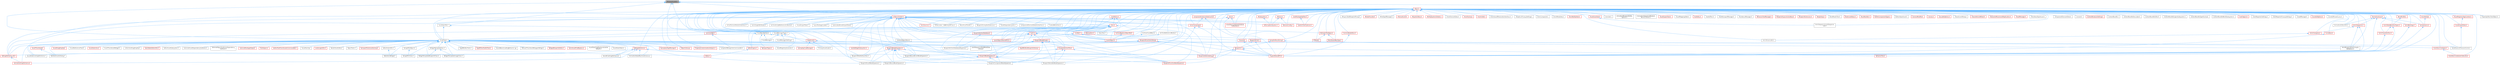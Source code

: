 digraph "PrimaryAssetId.h"
{
 // INTERACTIVE_SVG=YES
 // LATEX_PDF_SIZE
  bgcolor="transparent";
  edge [fontname=Helvetica,fontsize=10,labelfontname=Helvetica,labelfontsize=10];
  node [fontname=Helvetica,fontsize=10,shape=box,height=0.2,width=0.4];
  Node1 [id="Node000001",label="PrimaryAssetId.h",height=0.2,width=0.4,color="gray40", fillcolor="grey60", style="filled", fontcolor="black",tooltip=" "];
  Node1 -> Node2 [id="edge1_Node000001_Node000002",dir="back",color="steelblue1",style="solid",tooltip=" "];
  Node2 [id="Node000002",label="AssetBundleData.h",height=0.2,width=0.4,color="grey40", fillcolor="white", style="filled",URL="$df/d47/AssetBundleData_8h.html",tooltip=" "];
  Node2 -> Node3 [id="edge2_Node000002_Node000003",dir="back",color="steelblue1",style="solid",tooltip=" "];
  Node3 [id="Node000003",label="AssetData.h",height=0.2,width=0.4,color="grey40", fillcolor="white", style="filled",URL="$d9/d19/AssetData_8h.html",tooltip=" "];
  Node3 -> Node4 [id="edge3_Node000003_Node000004",dir="back",color="steelblue1",style="solid",tooltip=" "];
  Node4 [id="Node000004",label="ActorDescContainer.h",height=0.2,width=0.4,color="red", fillcolor="#FFF0F0", style="filled",URL="$de/df0/ActorDescContainer_8h.html",tooltip=" "];
  Node4 -> Node5 [id="edge4_Node000004_Node000005",dir="back",color="steelblue1",style="solid",tooltip=" "];
  Node5 [id="Node000005",label="ActorDescContainerCollection.h",height=0.2,width=0.4,color="red", fillcolor="#FFF0F0", style="filled",URL="$dc/df2/ActorDescContainerCollection_8h.html",tooltip=" "];
  Node3 -> Node28 [id="edge5_Node000003_Node000028",dir="back",color="steelblue1",style="solid",tooltip=" "];
  Node28 [id="Node000028",label="AnimAssetFindReplace.h",height=0.2,width=0.4,color="red", fillcolor="#FFF0F0", style="filled",URL="$d2/d3f/AnimAssetFindReplace_8h.html",tooltip=" "];
  Node3 -> Node32 [id="edge6_Node000003_Node000032",dir="back",color="steelblue1",style="solid",tooltip=" "];
  Node32 [id="Node000032",label="AnimationGraphSchema.h",height=0.2,width=0.4,color="red", fillcolor="#FFF0F0", style="filled",URL="$dc/d75/AnimationGraphSchema_8h.html",tooltip=" "];
  Node3 -> Node35 [id="edge7_Node000003_Node000035",dir="back",color="steelblue1",style="solid",tooltip=" "];
  Node35 [id="Node000035",label="AnimationStateMachineSchema.h",height=0.2,width=0.4,color="grey40", fillcolor="white", style="filled",URL="$d7/d8c/AnimationStateMachineSchema_8h.html",tooltip=" "];
  Node3 -> Node36 [id="edge8_Node000003_Node000036",dir="back",color="steelblue1",style="solid",tooltip=" "];
  Node36 [id="Node000036",label="AssetDataTagMapSerialization\lDetails.h",height=0.2,width=0.4,color="grey40", fillcolor="white", style="filled",URL="$d5/d67/AssetDataTagMapSerializationDetails_8h.html",tooltip=" "];
  Node3 -> Node37 [id="edge9_Node000003_Node000037",dir="back",color="steelblue1",style="solid",tooltip=" "];
  Node37 [id="Node000037",label="AssetDataToken.h",height=0.2,width=0.4,color="grey40", fillcolor="white", style="filled",URL="$d2/da5/AssetDataToken_8h.html",tooltip=" "];
  Node3 -> Node38 [id="edge10_Node000003_Node000038",dir="back",color="steelblue1",style="solid",tooltip=" "];
  Node38 [id="Node000038",label="AssetDragDropOp.h",height=0.2,width=0.4,color="red", fillcolor="#FFF0F0", style="filled",URL="$df/dda/AssetDragDropOp_8h.html",tooltip=" "];
  Node3 -> Node40 [id="edge11_Node000003_Node000040",dir="back",color="steelblue1",style="solid",tooltip=" "];
  Node40 [id="Node000040",label="AssetReferenceFixer.h",height=0.2,width=0.4,color="grey40", fillcolor="white", style="filled",URL="$dd/da4/AssetReferenceFixer_8h.html",tooltip=" "];
  Node3 -> Node41 [id="edge12_Node000003_Node000041",dir="back",color="steelblue1",style="solid",tooltip=" "];
  Node41 [id="Node000041",label="AssetRegistryGenerator.h",height=0.2,width=0.4,color="grey40", fillcolor="white", style="filled",URL="$df/dd1/AssetRegistryGenerator_8h.html",tooltip=" "];
  Node3 -> Node42 [id="edge13_Node000003_Node000042",dir="back",color="steelblue1",style="solid",tooltip=" "];
  Node42 [id="Node000042",label="AssetSelection.h",height=0.2,width=0.4,color="red", fillcolor="#FFF0F0", style="filled",URL="$d2/d2c/AssetSelection_8h.html",tooltip=" "];
  Node3 -> Node50 [id="edge14_Node000003_Node000050",dir="back",color="steelblue1",style="solid",tooltip=" "];
  Node50 [id="Node000050",label="AssetSourceFilenameCache.h",height=0.2,width=0.4,color="grey40", fillcolor="white", style="filled",URL="$dd/d16/AssetSourceFilenameCache_8h.html",tooltip=" "];
  Node3 -> Node51 [id="edge15_Node000003_Node000051",dir="back",color="steelblue1",style="solid",tooltip=" "];
  Node51 [id="Node000051",label="AssetThumbnail.h",height=0.2,width=0.4,color="red", fillcolor="#FFF0F0", style="filled",URL="$d7/d61/AssetThumbnail_8h.html",tooltip=" "];
  Node51 -> Node60 [id="edge16_Node000051_Node000060",dir="back",color="steelblue1",style="solid",tooltip=" "];
  Node60 [id="Node000060",label="SDeleteAssetsDialog.h",height=0.2,width=0.4,color="grey40", fillcolor="white", style="filled",URL="$d7/d0d/SDeleteAssetsDialog_8h.html",tooltip=" "];
  Node3 -> Node62 [id="edge17_Node000003_Node000062",dir="back",color="steelblue1",style="solid",tooltip=" "];
  Node62 [id="Node000062",label="AssetThumbnailWidget.h",height=0.2,width=0.4,color="grey40", fillcolor="white", style="filled",URL="$d8/d2a/AssetThumbnailWidget_8h.html",tooltip=" "];
  Node3 -> Node63 [id="edge18_Node000003_Node000063",dir="back",color="steelblue1",style="solid",tooltip=" "];
  Node63 [id="Node000063",label="AudioWidgetSubsystem.h",height=0.2,width=0.4,color="red", fillcolor="#FFF0F0", style="filled",URL="$de/d1b/AudioWidgetSubsystem_8h.html",tooltip=" "];
  Node3 -> Node65 [id="edge19_Node000003_Node000065",dir="back",color="steelblue1",style="solid",tooltip=" "];
  Node65 [id="Node000065",label="BlueprintActionDatabaseRegistrar.h",height=0.2,width=0.4,color="grey40", fillcolor="white", style="filled",URL="$d5/d5d/BlueprintActionDatabaseRegistrar_8h.html",tooltip=" "];
  Node3 -> Node66 [id="edge20_Node000003_Node000066",dir="back",color="steelblue1",style="solid",tooltip=" "];
  Node66 [id="Node000066",label="BlueprintAssetNodeSpawner.h",height=0.2,width=0.4,color="grey40", fillcolor="white", style="filled",URL="$d2/d56/BlueprintAssetNodeSpawner_8h.html",tooltip=" "];
  Node3 -> Node67 [id="edge21_Node000003_Node000067",dir="back",color="steelblue1",style="solid",tooltip=" "];
  Node67 [id="Node000067",label="CollectionDragDropOp.h",height=0.2,width=0.4,color="grey40", fillcolor="white", style="filled",URL="$d6/d23/CollectionDragDropOp_8h.html",tooltip=" "];
  Node3 -> Node68 [id="edge22_Node000003_Node000068",dir="back",color="steelblue1",style="solid",tooltip=" "];
  Node68 [id="Node000068",label="CompileAllBlueprintsCommandlet.h",height=0.2,width=0.4,color="grey40", fillcolor="white", style="filled",URL="$d4/d7d/CompileAllBlueprintsCommandlet_8h.html",tooltip=" "];
  Node3 -> Node69 [id="edge23_Node000003_Node000069",dir="back",color="steelblue1",style="solid",tooltip=" "];
  Node69 [id="Node000069",label="DataTableEditorUtils.h",height=0.2,width=0.4,color="red", fillcolor="#FFF0F0", style="filled",URL="$d6/d6f/DataTableEditorUtils_8h.html",tooltip=" "];
  Node3 -> Node71 [id="edge24_Node000003_Node000071",dir="back",color="steelblue1",style="solid",tooltip=" "];
  Node71 [id="Node000071",label="EdGraphSchema.h",height=0.2,width=0.4,color="red", fillcolor="#FFF0F0", style="filled",URL="$d2/dce/EdGraphSchema_8h.html",tooltip=" "];
  Node71 -> Node32 [id="edge25_Node000071_Node000032",dir="back",color="steelblue1",style="solid",tooltip=" "];
  Node71 -> Node35 [id="edge26_Node000071_Node000035",dir="back",color="steelblue1",style="solid",tooltip=" "];
  Node71 -> Node88 [id="edge27_Node000071_Node000088",dir="back",color="steelblue1",style="solid",tooltip=" "];
  Node88 [id="Node000088",label="BlueprintPaletteFavorites.h",height=0.2,width=0.4,color="grey40", fillcolor="white", style="filled",URL="$dd/d5a/BlueprintPaletteFavorites_8h.html",tooltip=" "];
  Node71 -> Node253 [id="edge28_Node000071_Node000253",dir="back",color="steelblue1",style="solid",tooltip=" "];
  Node253 [id="Node000253",label="EdGraphSchema_K2.h",height=0.2,width=0.4,color="red", fillcolor="#FFF0F0", style="filled",URL="$d0/dcf/EdGraphSchema__K2_8h.html",tooltip=" "];
  Node253 -> Node32 [id="edge29_Node000253_Node000032",dir="back",color="steelblue1",style="solid",tooltip=" "];
  Node71 -> Node128 [id="edge30_Node000071_Node000128",dir="back",color="steelblue1",style="solid",tooltip=" "];
  Node128 [id="Node000128",label="EngineSharedPCH.h",height=0.2,width=0.4,color="red", fillcolor="#FFF0F0", style="filled",URL="$dc/dbb/EngineSharedPCH_8h.html",tooltip=" "];
  Node71 -> Node459 [id="edge31_Node000071_Node000459",dir="back",color="steelblue1",style="solid",tooltip=" "];
  Node459 [id="Node000459",label="SoundCueGraphSchema.h",height=0.2,width=0.4,color="grey40", fillcolor="white", style="filled",URL="$d7/d4a/SoundCueGraphSchema_8h.html",tooltip=" "];
  Node71 -> Node126 [id="edge32_Node000071_Node000126",dir="back",color="steelblue1",style="solid",tooltip=" "];
  Node126 [id="Node000126",label="SoundSubmixGraphSchema.h",height=0.2,width=0.4,color="grey40", fillcolor="white", style="filled",URL="$dc/ddf/SoundSubmixGraphSchema_8h.html",tooltip=" "];
  Node3 -> Node253 [id="edge33_Node000003_Node000253",dir="back",color="steelblue1",style="solid",tooltip=" "];
  Node3 -> Node460 [id="edge34_Node000003_Node000460",dir="back",color="steelblue1",style="solid",tooltip=" "];
  Node460 [id="Node000460",label="Editor.h",height=0.2,width=0.4,color="red", fillcolor="#FFF0F0", style="filled",URL="$de/d6e/Editor_8h.html",tooltip=" "];
  Node3 -> Node614 [id="edge35_Node000003_Node000614",dir="back",color="steelblue1",style="solid",tooltip=" "];
  Node614 [id="Node000614",label="EditorAnimUtils.h",height=0.2,width=0.4,color="grey40", fillcolor="white", style="filled",URL="$d1/dd4/EditorAnimUtils_8h.html",tooltip=" "];
  Node614 -> Node555 [id="edge36_Node000614_Node000555",dir="back",color="steelblue1",style="solid",tooltip=" "];
  Node555 [id="Node000555",label="SSkeletonWidget.h",height=0.2,width=0.4,color="grey40", fillcolor="white", style="filled",URL="$dd/da7/SSkeletonWidget_8h.html",tooltip=" "];
  Node3 -> Node615 [id="edge37_Node000003_Node000615",dir="back",color="steelblue1",style="solid",tooltip=" "];
  Node615 [id="Node000615",label="EditorAssetSubsystem.h",height=0.2,width=0.4,color="grey40", fillcolor="white", style="filled",URL="$df/d69/EditorAssetSubsystem_8h.html",tooltip=" "];
  Node3 -> Node616 [id="edge38_Node000003_Node000616",dir="back",color="steelblue1",style="solid",tooltip=" "];
  Node616 [id="Node000616",label="EditorEngine.h",height=0.2,width=0.4,color="red", fillcolor="#FFF0F0", style="filled",URL="$da/d0c/EditorEngine_8h.html",tooltip=" "];
  Node616 -> Node460 [id="edge39_Node000616_Node000460",dir="back",color="steelblue1",style="solid",tooltip=" "];
  Node3 -> Node128 [id="edge40_Node000003_Node000128",dir="back",color="steelblue1",style="solid",tooltip=" "];
  Node3 -> Node619 [id="edge41_Node000003_Node000619",dir="back",color="steelblue1",style="solid",tooltip=" "];
  Node619 [id="Node000619",label="ExternalAssetDependencyGatherer.h",height=0.2,width=0.4,color="grey40", fillcolor="white", style="filled",URL="$da/dbe/ExternalAssetDependencyGatherer_8h.html",tooltip=" "];
  Node3 -> Node620 [id="edge42_Node000003_Node000620",dir="back",color="steelblue1",style="solid",tooltip=" "];
  Node620 [id="Node000620",label="ExternalObjectAndActorDependency\lGatherer.h",height=0.2,width=0.4,color="grey40", fillcolor="white", style="filled",URL="$d3/d4e/ExternalObjectAndActorDependencyGatherer_8h.html",tooltip=" "];
  Node3 -> Node621 [id="edge43_Node000003_Node000621",dir="back",color="steelblue1",style="solid",tooltip=" "];
  Node621 [id="Node000621",label="ExternalPackageHelper.h",height=0.2,width=0.4,color="red", fillcolor="#FFF0F0", style="filled",URL="$d3/d2f/ExternalPackageHelper_8h.html",tooltip=" "];
  Node3 -> Node623 [id="edge44_Node000003_Node000623",dir="back",color="steelblue1",style="solid",tooltip=" "];
  Node623 [id="Node000623",label="FileHelpers.h",height=0.2,width=0.4,color="red", fillcolor="#FFF0F0", style="filled",URL="$d9/d82/FileHelpers_8h.html",tooltip=" "];
  Node3 -> Node625 [id="edge45_Node000003_Node000625",dir="back",color="steelblue1",style="solid",tooltip=" "];
  Node625 [id="Node000625",label="GameplayCueManager.h",height=0.2,width=0.4,color="red", fillcolor="#FFF0F0", style="filled",URL="$d7/d4e/GameplayCueManager_8h.html",tooltip=" "];
  Node3 -> Node628 [id="edge46_Node000003_Node000628",dir="back",color="steelblue1",style="solid",tooltip=" "];
  Node628 [id="Node000628",label="GameplayTagsManager.h",height=0.2,width=0.4,color="red", fillcolor="#FFF0F0", style="filled",URL="$d5/dc9/GameplayTagsManager_8h.html",tooltip=" "];
  Node3 -> Node700 [id="edge47_Node000003_Node000700",dir="back",color="steelblue1",style="solid",tooltip=" "];
  Node700 [id="Node000700",label="GatherTextFromAssetsCommandlet.h",height=0.2,width=0.4,color="red", fillcolor="#FFF0F0", style="filled",URL="$df/da5/GatherTextFromAssetsCommandlet_8h.html",tooltip=" "];
  Node3 -> Node701 [id="edge48_Node000003_Node000701",dir="back",color="steelblue1",style="solid",tooltip=" "];
  Node701 [id="Node000701",label="IAssetFamily.h",height=0.2,width=0.4,color="grey40", fillcolor="white", style="filled",URL="$d5/d12/IAssetFamily_8h.html",tooltip=" "];
  Node3 -> Node702 [id="edge49_Node000003_Node000702",dir="back",color="steelblue1",style="solid",tooltip=" "];
  Node702 [id="Node000702",label="LandscapeUtils.h",height=0.2,width=0.4,color="red", fillcolor="#FFF0F0", style="filled",URL="$d0/dc0/LandscapeUtils_8h.html",tooltip=" "];
  Node3 -> Node713 [id="edge50_Node000003_Node000713",dir="back",color="steelblue1",style="solid",tooltip=" "];
  Node713 [id="Node000713",label="LevelSequenceShotMetaData\lLibrary.h",height=0.2,width=0.4,color="grey40", fillcolor="white", style="filled",URL="$d2/d37/LevelSequenceShotMetaDataLibrary_8h.html",tooltip=" "];
  Node3 -> Node714 [id="edge51_Node000003_Node000714",dir="back",color="steelblue1",style="solid",tooltip=" "];
  Node714 [id="Node000714",label="MediaTrackEditor.h",height=0.2,width=0.4,color="grey40", fillcolor="white", style="filled",URL="$d0/d41/MediaTrackEditor_8h.html",tooltip=" "];
  Node3 -> Node715 [id="edge52_Node000003_Node000715",dir="back",color="steelblue1",style="solid",tooltip=" "];
  Node715 [id="Node000715",label="NoExportTypes.h",height=0.2,width=0.4,color="red", fillcolor="#FFF0F0", style="filled",URL="$d3/d21/NoExportTypes_8h.html",tooltip=" "];
  Node3 -> Node820 [id="edge53_Node000003_Node000820",dir="back",color="steelblue1",style="solid",tooltip=" "];
  Node820 [id="Node000820",label="ObjectLibrary.h",height=0.2,width=0.4,color="red", fillcolor="#FFF0F0", style="filled",URL="$d8/de1/ObjectLibrary_8h.html",tooltip=" "];
  Node3 -> Node822 [id="edge54_Node000003_Node000822",dir="back",color="steelblue1",style="solid",tooltip=" "];
  Node822 [id="Node000822",label="ObjectTools.h",height=0.2,width=0.4,color="grey40", fillcolor="white", style="filled",URL="$d3/d71/ObjectTools_8h.html",tooltip=" "];
  Node3 -> Node823 [id="edge55_Node000003_Node000823",dir="back",color="steelblue1",style="solid",tooltip=" "];
  Node823 [id="Node000823",label="PropertyCustomizationHelpers.h",height=0.2,width=0.4,color="red", fillcolor="#FFF0F0", style="filled",URL="$d7/dd0/PropertyCustomizationHelpers_8h.html",tooltip=" "];
  Node3 -> Node825 [id="edge56_Node000003_Node000825",dir="back",color="steelblue1",style="solid",tooltip=" "];
  Node825 [id="Node000825",label="ReimportFbxSceneFactory.h",height=0.2,width=0.4,color="red", fillcolor="#FFF0F0", style="filled",URL="$dc/d5f/ReimportFbxSceneFactory_8h.html",tooltip=" "];
  Node3 -> Node274 [id="edge57_Node000003_Node000274",dir="back",color="steelblue1",style="solid",tooltip=" "];
  Node274 [id="Node000274",label="RigVMEditorBlueprintLibrary.h",height=0.2,width=0.4,color="red", fillcolor="#FFF0F0", style="filled",URL="$d9/d31/RigVMEditorBlueprintLibrary_8h.html",tooltip=" "];
  Node3 -> Node826 [id="edge58_Node000003_Node000826",dir="back",color="steelblue1",style="solid",tooltip=" "];
  Node826 [id="Node000826",label="RigVMEditorTools.h",height=0.2,width=0.4,color="grey40", fillcolor="white", style="filled",URL="$d5/ddd/RigVMEditorTools_8h.html",tooltip=" "];
  Node3 -> Node287 [id="edge59_Node000003_Node000287",dir="back",color="steelblue1",style="solid",tooltip=" "];
  Node287 [id="Node000287",label="RigVMTreeToolkitTask.h",height=0.2,width=0.4,color="red", fillcolor="#FFF0F0", style="filled",URL="$d1/dd5/RigVMTreeToolkitTask_8h.html",tooltip=" "];
  Node3 -> Node60 [id="edge60_Node000003_Node000060",dir="back",color="steelblue1",style="solid",tooltip=" "];
  Node3 -> Node231 [id="edge61_Node000003_Node000231",dir="back",color="steelblue1",style="solid",tooltip=" "];
  Node231 [id="Node000231",label="SGraphPinClass.h",height=0.2,width=0.4,color="grey40", fillcolor="white", style="filled",URL="$df/d8d/SGraphPinClass_8h.html",tooltip=" "];
  Node3 -> Node230 [id="edge62_Node000003_Node000230",dir="back",color="steelblue1",style="solid",tooltip=" "];
  Node230 [id="Node000230",label="SGraphPinObject.h",height=0.2,width=0.4,color="grey40", fillcolor="white", style="filled",URL="$da/dd6/SGraphPinObject_8h.html",tooltip=" "];
  Node230 -> Node231 [id="edge63_Node000230_Node000231",dir="back",color="steelblue1",style="solid",tooltip=" "];
  Node3 -> Node555 [id="edge64_Node000003_Node000555",dir="back",color="steelblue1",style="solid",tooltip=" "];
  Node3 -> Node459 [id="edge65_Node000003_Node000459",dir="back",color="steelblue1",style="solid",tooltip=" "];
  Node3 -> Node126 [id="edge66_Node000003_Node000126",dir="back",color="steelblue1",style="solid",tooltip=" "];
  Node3 -> Node827 [id="edge67_Node000003_Node000827",dir="back",color="steelblue1",style="solid",tooltip=" "];
  Node827 [id="Node000827",label="SoundWaveLoadingBehavior.cpp",height=0.2,width=0.4,color="grey40", fillcolor="white", style="filled",URL="$d7/d95/SoundWaveLoadingBehavior_8cpp.html",tooltip=" "];
  Node3 -> Node828 [id="edge68_Node000003_Node000828",dir="back",color="steelblue1",style="solid",tooltip=" "];
  Node828 [id="Node000828",label="VPAssetThumbnailWrapperWidget.h",height=0.2,width=0.4,color="grey40", fillcolor="white", style="filled",URL="$d8/da8/VPAssetThumbnailWrapperWidget_8h.html",tooltip=" "];
  Node3 -> Node85 [id="edge69_Node000003_Node000085",dir="back",color="steelblue1",style="solid",tooltip=" "];
  Node85 [id="Node000085",label="WidgetBlueprintEditor.h",height=0.2,width=0.4,color="red", fillcolor="#FFF0F0", style="filled",URL="$d6/d04/WidgetBlueprintEditor_8h.html",tooltip=" "];
  Node3 -> Node829 [id="edge70_Node000003_Node000829",dir="back",color="steelblue1",style="solid",tooltip=" "];
  Node829 [id="Node000829",label="WidgetTemplateBlueprintClass.h",height=0.2,width=0.4,color="grey40", fillcolor="white", style="filled",URL="$d4/d8e/WidgetTemplateBlueprintClass_8h.html",tooltip=" "];
  Node3 -> Node830 [id="edge71_Node000003_Node000830",dir="back",color="steelblue1",style="solid",tooltip=" "];
  Node830 [id="Node000830",label="WidgetTemplateClass.h",height=0.2,width=0.4,color="grey40", fillcolor="white", style="filled",URL="$df/da5/WidgetTemplateClass_8h.html",tooltip=" "];
  Node830 -> Node829 [id="edge72_Node000830_Node000829",dir="back",color="steelblue1",style="solid",tooltip=" "];
  Node830 -> Node831 [id="edge73_Node000830_Node000831",dir="back",color="steelblue1",style="solid",tooltip=" "];
  Node831 [id="Node000831",label="WidgetTemplateImageClass.h",height=0.2,width=0.4,color="grey40", fillcolor="white", style="filled",URL="$d1/d00/WidgetTemplateImageClass_8h.html",tooltip=" "];
  Node3 -> Node831 [id="edge74_Node000003_Node000831",dir="back",color="steelblue1",style="solid",tooltip=" "];
  Node2 -> Node832 [id="edge75_Node000002_Node000832",dir="back",color="steelblue1",style="solid",tooltip=" "];
  Node832 [id="Node000832",label="AssetManager.h",height=0.2,width=0.4,color="grey40", fillcolor="white", style="filled",URL="$d6/d7d/AssetManager_8h.html",tooltip=" "];
  Node2 -> Node833 [id="edge76_Node000002_Node000833",dir="back",color="steelblue1",style="solid",tooltip=" "];
  Node833 [id="Node000833",label="DataAsset.h",height=0.2,width=0.4,color="red", fillcolor="#FFF0F0", style="filled",URL="$dd/d05/DataAsset_8h.html",tooltip=" "];
  Node833 -> Node128 [id="edge77_Node000833_Node000128",dir="back",color="steelblue1",style="solid",tooltip=" "];
  Node833 -> Node625 [id="edge78_Node000833_Node000625",dir="back",color="steelblue1",style="solid",tooltip=" "];
  Node833 -> Node878 [id="edge79_Node000833_Node000878",dir="back",color="steelblue1",style="solid",tooltip=" "];
  Node878 [id="Node000878",label="PrimaryAssetLabel.h",height=0.2,width=0.4,color="grey40", fillcolor="white", style="filled",URL="$d4/d09/PrimaryAssetLabel_8h.html",tooltip=" "];
  Node2 -> Node715 [id="edge80_Node000002_Node000715",dir="back",color="steelblue1",style="solid",tooltip=" "];
  Node1 -> Node3 [id="edge81_Node000001_Node000003",dir="back",color="steelblue1",style="solid",tooltip=" "];
  Node1 -> Node902 [id="edge82_Node000001_Node000902",dir="back",color="steelblue1",style="solid",tooltip=" "];
  Node902 [id="Node000902",label="AssetIdentifier.h",height=0.2,width=0.4,color="grey40", fillcolor="white", style="filled",URL="$d0/d60/AssetIdentifier_8h.html",tooltip=" "];
  Node902 -> Node3 [id="edge83_Node000902_Node000003",dir="back",color="steelblue1",style="solid",tooltip=" "];
  Node902 -> Node903 [id="edge84_Node000902_Node000903",dir="back",color="steelblue1",style="solid",tooltip=" "];
  Node903 [id="Node000903",label="AssetManagerTypes.h",height=0.2,width=0.4,color="grey40", fillcolor="white", style="filled",URL="$d6/d98/AssetManagerTypes_8h.html",tooltip=" "];
  Node903 -> Node832 [id="edge85_Node000903_Node000832",dir="back",color="steelblue1",style="solid",tooltip=" "];
  Node903 -> Node904 [id="edge86_Node000903_Node000904",dir="back",color="steelblue1",style="solid",tooltip=" "];
  Node904 [id="Node000904",label="AssetManagerSettings.h",height=0.2,width=0.4,color="grey40", fillcolor="white", style="filled",URL="$d0/d71/AssetManagerSettings_8h.html",tooltip=" "];
  Node903 -> Node878 [id="edge87_Node000903_Node000878",dir="back",color="steelblue1",style="solid",tooltip=" "];
  Node1 -> Node903 [id="edge88_Node000001_Node000903",dir="back",color="steelblue1",style="solid",tooltip=" "];
  Node1 -> Node905 [id="edge89_Node000001_Node000905",dir="back",color="steelblue1",style="solid",tooltip=" "];
  Node905 [id="Node000905",label="Object.h",height=0.2,width=0.4,color="red", fillcolor="#FFF0F0", style="filled",URL="$db/dbf/Object_8h.html",tooltip=" "];
  Node905 -> Node906 [id="edge90_Node000905_Node000906",dir="back",color="steelblue1",style="solid",tooltip=" "];
  Node906 [id="Node000906",label="AIAsyncTaskBlueprintProxy.h",height=0.2,width=0.4,color="grey40", fillcolor="white", style="filled",URL="$db/d07/AIAsyncTaskBlueprintProxy_8h.html",tooltip=" "];
  Node905 -> Node907 [id="edge91_Node000905_Node000907",dir="back",color="steelblue1",style="solid",tooltip=" "];
  Node907 [id="Node000907",label="AIDataProvider.h",height=0.2,width=0.4,color="red", fillcolor="#FFF0F0", style="filled",URL="$dd/d5b/AIDataProvider_8h.html",tooltip=" "];
  Node905 -> Node917 [id="edge92_Node000905_Node000917",dir="back",color="steelblue1",style="solid",tooltip=" "];
  Node917 [id="Node000917",label="AIHotSpotManager.h",height=0.2,width=0.4,color="grey40", fillcolor="white", style="filled",URL="$da/d1d/AIHotSpotManager_8h.html",tooltip=" "];
  Node905 -> Node918 [id="edge93_Node000905_Node000918",dir="back",color="steelblue1",style="solid",tooltip=" "];
  Node918 [id="Node000918",label="AIPerceptionSystem.h",height=0.2,width=0.4,color="red", fillcolor="#FFF0F0", style="filled",URL="$d0/d08/AIPerceptionSystem_8h.html",tooltip=" "];
  Node905 -> Node920 [id="edge94_Node000905_Node000920",dir="back",color="steelblue1",style="solid",tooltip=" "];
  Node920 [id="Node000920",label="AISense.h",height=0.2,width=0.4,color="red", fillcolor="#FFF0F0", style="filled",URL="$d3/dbd/AISense_8h.html",tooltip=" "];
  Node920 -> Node918 [id="edge95_Node000920_Node000918",dir="back",color="steelblue1",style="solid",tooltip=" "];
  Node920 -> Node922 [id="edge96_Node000920_Node000922",dir="back",color="steelblue1",style="solid",tooltip=" "];
  Node922 [id="Node000922",label="AISenseConfig.h",height=0.2,width=0.4,color="red", fillcolor="#FFF0F0", style="filled",URL="$d4/d73/AISenseConfig_8h.html",tooltip=" "];
  Node905 -> Node922 [id="edge97_Node000905_Node000922",dir="back",color="steelblue1",style="solid",tooltip=" "];
  Node905 -> Node940 [id="edge98_Node000905_Node000940",dir="back",color="steelblue1",style="solid",tooltip=" "];
  Node940 [id="Node000940",label="AISenseEvent.h",height=0.2,width=0.4,color="red", fillcolor="#FFF0F0", style="filled",URL="$de/d44/AISenseEvent_8h.html",tooltip=" "];
  Node905 -> Node941 [id="edge99_Node000905_Node000941",dir="back",color="steelblue1",style="solid",tooltip=" "];
  Node941 [id="Node000941",label="AISubsystem.h",height=0.2,width=0.4,color="red", fillcolor="#FFF0F0", style="filled",URL="$d0/d50/AISubsystem_8h.html",tooltip=" "];
  Node941 -> Node918 [id="edge100_Node000941_Node000918",dir="back",color="steelblue1",style="solid",tooltip=" "];
  Node905 -> Node943 [id="edge101_Node000905_Node000943",dir="back",color="steelblue1",style="solid",tooltip=" "];
  Node943 [id="Node000943",label="AISystemBase.h",height=0.2,width=0.4,color="red", fillcolor="#FFF0F0", style="filled",URL="$d5/d44/AISystemBase_8h.html",tooltip=" "];
  Node905 -> Node946 [id="edge102_Node000905_Node000946",dir="back",color="steelblue1",style="solid",tooltip=" "];
  Node946 [id="Node000946",label="AbilitySystemGlobals.h",height=0.2,width=0.4,color="red", fillcolor="#FFF0F0", style="filled",URL="$dc/d82/AbilitySystemGlobals_8h.html",tooltip=" "];
  Node905 -> Node947 [id="edge103_Node000905_Node000947",dir="back",color="steelblue1",style="solid",tooltip=" "];
  Node947 [id="Node000947",label="Actor.h",height=0.2,width=0.4,color="red", fillcolor="#FFF0F0", style="filled",URL="$d0/d43/Actor_8h.html",tooltip=" "];
  Node947 -> Node949 [id="edge104_Node000947_Node000949",dir="back",color="steelblue1",style="solid",tooltip=" "];
  Node949 [id="Node000949",label="ActorDescContainerInstance\lCollection.h",height=0.2,width=0.4,color="red", fillcolor="#FFF0F0", style="filled",URL="$df/d80/ActorDescContainerInstanceCollection_8h.html",tooltip=" "];
  Node947 -> Node616 [id="edge105_Node000947_Node000616",dir="back",color="steelblue1",style="solid",tooltip=" "];
  Node947 -> Node128 [id="edge106_Node000947_Node000128",dir="back",color="steelblue1",style="solid",tooltip=" "];
  Node905 -> Node1992 [id="edge107_Node000905_Node001992",dir="back",color="steelblue1",style="solid",tooltip=" "];
  Node1992 [id="Node001992",label="ActorComponent.h",height=0.2,width=0.4,color="red", fillcolor="#FFF0F0", style="filled",URL="$da/db1/ActorComponent_8h.html",tooltip=" "];
  Node1992 -> Node1996 [id="edge108_Node001992_Node001996",dir="back",color="steelblue1",style="solid",tooltip=" "];
  Node1996 [id="Node001996",label="BlueprintComponentNodeSpawner.h",height=0.2,width=0.4,color="grey40", fillcolor="white", style="filled",URL="$d2/d98/BlueprintComponentNodeSpawner_8h.html",tooltip=" "];
  Node1992 -> Node128 [id="edge109_Node001992_Node000128",dir="back",color="steelblue1",style="solid",tooltip=" "];
  Node905 -> Node4 [id="edge110_Node000905_Node000004",dir="back",color="steelblue1",style="solid",tooltip=" "];
  Node905 -> Node5 [id="edge111_Node000905_Node000005",dir="back",color="steelblue1",style="solid",tooltip=" "];
  Node905 -> Node949 [id="edge112_Node000905_Node000949",dir="back",color="steelblue1",style="solid",tooltip=" "];
  Node905 -> Node2185 [id="edge113_Node000905_Node002185",dir="back",color="steelblue1",style="solid",tooltip=" "];
  Node2185 [id="Node002185",label="ActorElementData.h",height=0.2,width=0.4,color="grey40", fillcolor="white", style="filled",URL="$db/df8/ActorElementData_8h.html",tooltip=" "];
  Node905 -> Node2186 [id="edge114_Node000905_Node002186",dir="back",color="steelblue1",style="solid",tooltip=" "];
  Node2186 [id="Node002186",label="ActorElementDetailsInterface.h",height=0.2,width=0.4,color="grey40", fillcolor="white", style="filled",URL="$df/d38/ActorElementDetailsInterface_8h.html",tooltip=" "];
  Node905 -> Node1716 [id="edge115_Node000905_Node001716",dir="back",color="steelblue1",style="solid",tooltip=" "];
  Node1716 [id="Node001716",label="ActorFactory.h",height=0.2,width=0.4,color="red", fillcolor="#FFF0F0", style="filled",URL="$d7/dae/ActorFactory_8h.html",tooltip=" "];
  Node905 -> Node2187 [id="edge116_Node000905_Node002187",dir="back",color="steelblue1",style="solid",tooltip=" "];
  Node2187 [id="Node002187",label="ActorFolder.h",height=0.2,width=0.4,color="red", fillcolor="#FFF0F0", style="filled",URL="$d3/d52/ActorFolder_8h.html",tooltip=" "];
  Node905 -> Node2191 [id="edge117_Node000905_Node002191",dir="back",color="steelblue1",style="solid",tooltip=" "];
  Node2191 [id="Node002191",label="ActorSoundParameterInterface.h",height=0.2,width=0.4,color="grey40", fillcolor="white", style="filled",URL="$de/d9f/ActorSoundParameterInterface_8h.html",tooltip=" "];
  Node905 -> Node2192 [id="edge118_Node000905_Node002192",dir="back",color="steelblue1",style="solid",tooltip=" "];
  Node2192 [id="Node002192",label="AnalyticsPrivacySettings.h",height=0.2,width=0.4,color="grey40", fillcolor="white", style="filled",URL="$dc/d8c/AnalyticsPrivacySettings_8h.html",tooltip=" "];
  Node905 -> Node1797 [id="edge119_Node000905_Node001797",dir="back",color="steelblue1",style="solid",tooltip=" "];
  Node1797 [id="Node001797",label="AnimBlueprintPostCompile\lValidation.h",height=0.2,width=0.4,color="grey40", fillcolor="white", style="filled",URL="$de/d1b/AnimBlueprintPostCompileValidation_8h.html",tooltip=" "];
  Node905 -> Node1819 [id="edge120_Node000905_Node001819",dir="back",color="steelblue1",style="solid",tooltip=" "];
  Node1819 [id="Node001819",label="AnimClassInterface.h",height=0.2,width=0.4,color="red", fillcolor="#FFF0F0", style="filled",URL="$df/dce/AnimClassInterface_8h.html",tooltip=" "];
  Node1819 -> Node128 [id="edge121_Node001819_Node000128",dir="back",color="steelblue1",style="solid",tooltip=" "];
  Node905 -> Node1789 [id="edge122_Node000905_Node001789",dir="back",color="steelblue1",style="solid",tooltip=" "];
  Node1789 [id="Node001789",label="AnimComposite.h",height=0.2,width=0.4,color="grey40", fillcolor="white", style="filled",URL="$d9/d4e/AnimComposite_8h.html",tooltip=" "];
  Node905 -> Node1798 [id="edge123_Node000905_Node001798",dir="back",color="steelblue1",style="solid",tooltip=" "];
  Node1798 [id="Node001798",label="AnimCompress.h",height=0.2,width=0.4,color="red", fillcolor="#FFF0F0", style="filled",URL="$dd/d6d/AnimCompress_8h.html",tooltip=" "];
  Node1798 -> Node1805 [id="edge124_Node001798_Node001805",dir="back",color="steelblue1",style="solid",tooltip=" "];
  Node1805 [id="Node001805",label="AnimStreamable.h",height=0.2,width=0.4,color="grey40", fillcolor="white", style="filled",URL="$d1/d46/AnimStreamable_8h.html",tooltip=" "];
  Node905 -> Node2193 [id="edge125_Node000905_Node002193",dir="back",color="steelblue1",style="solid",tooltip=" "];
  Node2193 [id="Node002193",label="AnimGraphAttributes.h",height=0.2,width=0.4,color="grey40", fillcolor="white", style="filled",URL="$d3/d40/AnimGraphAttributes_8h.html",tooltip=" "];
  Node905 -> Node2194 [id="edge126_Node000905_Node002194",dir="back",color="steelblue1",style="solid",tooltip=" "];
  Node2194 [id="Node002194",label="AnimInstance.h",height=0.2,width=0.4,color="red", fillcolor="#FFF0F0", style="filled",URL="$df/da0/AnimInstance_8h.html",tooltip=" "];
  Node2194 -> Node128 [id="edge127_Node002194_Node000128",dir="back",color="steelblue1",style="solid",tooltip=" "];
  Node905 -> Node2203 [id="edge128_Node000905_Node002203",dir="back",color="steelblue1",style="solid",tooltip=" "];
  Node2203 [id="Node002203",label="AnimMetaData.h",height=0.2,width=0.4,color="grey40", fillcolor="white", style="filled",URL="$da/df3/AnimMetaData_8h.html",tooltip=" "];
  Node905 -> Node1790 [id="edge129_Node000905_Node001790",dir="back",color="steelblue1",style="solid",tooltip=" "];
  Node1790 [id="Node001790",label="AnimMontage.h",height=0.2,width=0.4,color="red", fillcolor="#FFF0F0", style="filled",URL="$d2/da0/AnimMontage_8h.html",tooltip=" "];
  Node1790 -> Node128 [id="edge130_Node001790_Node000128",dir="back",color="steelblue1",style="solid",tooltip=" "];
  Node905 -> Node2204 [id="edge131_Node000905_Node002204",dir="back",color="steelblue1",style="solid",tooltip=" "];
  Node2204 [id="Node002204",label="AnimNotify.h",height=0.2,width=0.4,color="red", fillcolor="#FFF0F0", style="filled",URL="$d8/d9b/AnimNotify_8h.html",tooltip=" "];
  Node2204 -> Node2194 [id="edge132_Node002204_Node002194",dir="back",color="steelblue1",style="solid",tooltip=" "];
  Node905 -> Node2211 [id="edge133_Node000905_Node002211",dir="back",color="steelblue1",style="solid",tooltip=" "];
  Node2211 [id="Node002211",label="AnimNotifyState.h",height=0.2,width=0.4,color="red", fillcolor="#FFF0F0", style="filled",URL="$d1/db5/AnimNotifyState_8h.html",tooltip=" "];
  Node905 -> Node1796 [id="edge134_Node000905_Node001796",dir="back",color="steelblue1",style="solid",tooltip=" "];
  Node1796 [id="Node001796",label="AnimSequence.h",height=0.2,width=0.4,color="red", fillcolor="#FFF0F0", style="filled",URL="$d0/d8a/AnimSequence_8h.html",tooltip=" "];
  Node1796 -> Node1797 [id="edge135_Node001796_Node001797",dir="back",color="steelblue1",style="solid",tooltip=" "];
  Node1796 -> Node1798 [id="edge136_Node001796_Node001798",dir="back",color="steelblue1",style="solid",tooltip=" "];
  Node1796 -> Node128 [id="edge137_Node001796_Node000128",dir="back",color="steelblue1",style="solid",tooltip=" "];
  Node905 -> Node2215 [id="edge138_Node000905_Node002215",dir="back",color="steelblue1",style="solid",tooltip=" "];
  Node2215 [id="Node002215",label="AnimSequenceLevelSequence\lLink.h",height=0.2,width=0.4,color="grey40", fillcolor="white", style="filled",URL="$dc/d9a/AnimSequenceLevelSequenceLink_8h.html",tooltip=" "];
  Node905 -> Node2216 [id="edge139_Node000905_Node002216",dir="back",color="steelblue1",style="solid",tooltip=" "];
  Node2216 [id="Node002216",label="AnimSet.h",height=0.2,width=0.4,color="grey40", fillcolor="white", style="filled",URL="$db/dba/AnimSet_8h.html",tooltip=" "];
  Node905 -> Node1817 [id="edge140_Node000905_Node001817",dir="back",color="steelblue1",style="solid",tooltip=" "];
  Node1817 [id="Node001817",label="AnimStateMachineTypes.h",height=0.2,width=0.4,color="red", fillcolor="#FFF0F0", style="filled",URL="$d2/dc8/AnimStateMachineTypes_8h.html",tooltip=" "];
  Node1817 -> Node1819 [id="edge141_Node001817_Node001819",dir="back",color="steelblue1",style="solid",tooltip=" "];
  Node1817 -> Node128 [id="edge142_Node001817_Node000128",dir="back",color="steelblue1",style="solid",tooltip=" "];
  Node905 -> Node1805 [id="edge143_Node000905_Node001805",dir="back",color="steelblue1",style="solid",tooltip=" "];
  Node905 -> Node2217 [id="edge144_Node000905_Node002217",dir="back",color="steelblue1",style="solid",tooltip=" "];
  Node2217 [id="Node002217",label="AnimationAsset.h",height=0.2,width=0.4,color="red", fillcolor="#FFF0F0", style="filled",URL="$d4/df8/AnimationAsset_8h.html",tooltip=" "];
  Node2217 -> Node2194 [id="edge145_Node002217_Node002194",dir="back",color="steelblue1",style="solid",tooltip=" "];
  Node2217 -> Node1790 [id="edge146_Node002217_Node001790",dir="back",color="steelblue1",style="solid",tooltip=" "];
  Node2217 -> Node1796 [id="edge147_Node002217_Node001796",dir="back",color="steelblue1",style="solid",tooltip=" "];
  Node2217 -> Node2232 [id="edge148_Node002217_Node002232",dir="back",color="steelblue1",style="solid",tooltip=" "];
  Node2232 [id="Node002232",label="AnimationEditorUtils.h",height=0.2,width=0.4,color="grey40", fillcolor="white", style="filled",URL="$df/d23/AnimationEditorUtils_8h.html",tooltip=" "];
  Node2217 -> Node128 [id="edge149_Node002217_Node000128",dir="back",color="steelblue1",style="solid",tooltip=" "];
  Node905 -> Node2246 [id="edge150_Node000905_Node002246",dir="back",color="steelblue1",style="solid",tooltip=" "];
  Node2246 [id="Node002246",label="AnimationBlueprintEditor\lOptions.h",height=0.2,width=0.4,color="grey40", fillcolor="white", style="filled",URL="$d1/d95/AnimationBlueprintEditorOptions_8h.html",tooltip=" "];
  Node905 -> Node2232 [id="edge151_Node000905_Node002232",dir="back",color="steelblue1",style="solid",tooltip=" "];
  Node905 -> Node2247 [id="edge152_Node000905_Node002247",dir="back",color="steelblue1",style="solid",tooltip=" "];
  Node2247 [id="Node002247",label="AnimationSequenceBrowser\lMenuContexts.h",height=0.2,width=0.4,color="grey40", fillcolor="white", style="filled",URL="$d9/d48/AnimationSequenceBrowserMenuContexts_8h.html",tooltip=" "];
  Node905 -> Node2248 [id="edge153_Node000905_Node002248",dir="back",color="steelblue1",style="solid",tooltip=" "];
  Node2248 [id="Node002248",label="ArchiveCountMem.h",height=0.2,width=0.4,color="grey40", fillcolor="white", style="filled",URL="$dc/dfd/ArchiveCountMem_8h.html",tooltip=" "];
  Node2248 -> Node2249 [id="edge154_Node002248_Node002249",dir="back",color="steelblue1",style="solid",tooltip=" "];
  Node2249 [id="Node002249",label="CoreUObject.h",height=0.2,width=0.4,color="red", fillcolor="#FFF0F0", style="filled",URL="$d0/ded/CoreUObject_8h.html",tooltip=" "];
  Node905 -> Node2254 [id="edge155_Node000905_Node002254",dir="back",color="steelblue1",style="solid",tooltip=" "];
  Node2254 [id="Node002254",label="ArchiveReferenceMarker.h",height=0.2,width=0.4,color="grey40", fillcolor="white", style="filled",URL="$da/dda/ArchiveReferenceMarker_8h.html",tooltip=" "];
  Node2254 -> Node2249 [id="edge156_Node002254_Node002249",dir="back",color="steelblue1",style="solid",tooltip=" "];
  Node905 -> Node2255 [id="edge157_Node000905_Node002255",dir="back",color="steelblue1",style="solid",tooltip=" "];
  Node2255 [id="Node002255",label="ArchiveReplaceObjectRef.h",height=0.2,width=0.4,color="red", fillcolor="#FFF0F0", style="filled",URL="$db/d36/ArchiveReplaceObjectRef_8h.html",tooltip=" "];
  Node2255 -> Node2249 [id="edge158_Node002255_Node002249",dir="back",color="steelblue1",style="solid",tooltip=" "];
  Node905 -> Node2258 [id="edge159_Node000905_Node002258",dir="back",color="steelblue1",style="solid",tooltip=" "];
  Node2258 [id="Node002258",label="ArchiveScriptReferenceCollector.h",height=0.2,width=0.4,color="grey40", fillcolor="white", style="filled",URL="$dd/dc1/ArchiveScriptReferenceCollector_8h.html",tooltip=" "];
  Node905 -> Node3 [id="edge160_Node000905_Node000003",dir="back",color="steelblue1",style="solid",tooltip=" "];
  Node905 -> Node2259 [id="edge161_Node000905_Node002259",dir="back",color="steelblue1",style="solid",tooltip=" "];
  Node2259 [id="Node002259",label="AssetExportTask.h",height=0.2,width=0.4,color="red", fillcolor="#FFF0F0", style="filled",URL="$dc/d79/AssetExportTask_8h.html",tooltip=" "];
  Node905 -> Node2261 [id="edge162_Node000905_Node002261",dir="back",color="steelblue1",style="solid",tooltip=" "];
  Node2261 [id="Node002261",label="AssetImportData.h",height=0.2,width=0.4,color="red", fillcolor="#FFF0F0", style="filled",URL="$d9/d1f/AssetImportData_8h.html",tooltip=" "];
  Node2261 -> Node50 [id="edge163_Node002261_Node000050",dir="back",color="steelblue1",style="solid",tooltip=" "];
  Node905 -> Node2272 [id="edge164_Node000905_Node002272",dir="back",color="steelblue1",style="solid",tooltip=" "];
  Node2272 [id="Node002272",label="AssetImportTask.h",height=0.2,width=0.4,color="grey40", fillcolor="white", style="filled",URL="$d7/d65/AssetImportTask_8h.html",tooltip=" "];
  Node905 -> Node903 [id="edge165_Node000905_Node000903",dir="back",color="steelblue1",style="solid",tooltip=" "];
  Node905 -> Node2273 [id="edge166_Node000905_Node002273",dir="back",color="steelblue1",style="solid",tooltip=" "];
  Node2273 [id="Node002273",label="AssetMappingTable.h",height=0.2,width=0.4,color="grey40", fillcolor="white", style="filled",URL="$df/de5/AssetMappingTable_8h.html",tooltip=" "];
  Node905 -> Node41 [id="edge167_Node000905_Node000041",dir="back",color="steelblue1",style="solid",tooltip=" "];
  Node905 -> Node2274 [id="edge168_Node000905_Node002274",dir="back",color="steelblue1",style="solid",tooltip=" "];
  Node2274 [id="Node002274",label="AssetRegistryTagsContext.h",height=0.2,width=0.4,color="red", fillcolor="#FFF0F0", style="filled",URL="$d1/d74/AssetRegistryTagsContext_8h.html",tooltip=" "];
  Node2274 -> Node2261 [id="edge169_Node002274_Node002261",dir="back",color="steelblue1",style="solid",tooltip=" "];
  Node905 -> Node50 [id="edge170_Node000905_Node000050",dir="back",color="steelblue1",style="solid",tooltip=" "];
  Node905 -> Node2278 [id="edge171_Node000905_Node002278",dir="back",color="steelblue1",style="solid",tooltip=" "];
  Node2278 [id="Node002278",label="AssetUserData.h",height=0.2,width=0.4,color="red", fillcolor="#FFF0F0", style="filled",URL="$d3/d1d/AssetUserData_8h.html",tooltip=" "];
  Node2278 -> Node2215 [id="edge172_Node002278_Node002215",dir="back",color="steelblue1",style="solid",tooltip=" "];
  Node905 -> Node2490 [id="edge173_Node000905_Node002490",dir="back",color="steelblue1",style="solid",tooltip=" "];
  Node2490 [id="Node002490",label="AsyncPackageLoader.h",height=0.2,width=0.4,color="grey40", fillcolor="white", style="filled",URL="$d6/de5/AsyncPackageLoader_8h.html",tooltip=" "];
  Node905 -> Node2491 [id="edge174_Node000905_Node002491",dir="back",color="steelblue1",style="solid",tooltip=" "];
  Node2491 [id="Node002491",label="Attenuation.h",height=0.2,width=0.4,color="red", fillcolor="#FFF0F0", style="filled",URL="$d3/d18/Attenuation_8h.html",tooltip=" "];
  Node905 -> Node2501 [id="edge175_Node000905_Node002501",dir="back",color="steelblue1",style="solid",tooltip=" "];
  Node2501 [id="Node002501",label="AudioBus.h",height=0.2,width=0.4,color="red", fillcolor="#FFF0F0", style="filled",URL="$d7/d30/AudioBus_8h.html",tooltip=" "];
  Node905 -> Node977 [id="edge176_Node000905_Node000977",dir="back",color="steelblue1",style="solid",tooltip=" "];
  Node977 [id="Node000977",label="AudioEffect.h",height=0.2,width=0.4,color="grey40", fillcolor="white", style="filled",URL="$d3/da8/AudioEffect_8h.html",tooltip=" "];
  Node905 -> Node2509 [id="edge177_Node000905_Node002509",dir="back",color="steelblue1",style="solid",tooltip=" "];
  Node2509 [id="Node002509",label="AutoReimportManager.h",height=0.2,width=0.4,color="grey40", fillcolor="white", style="filled",URL="$dd/d74/AutoReimportManager_8h.html",tooltip=" "];
  Node905 -> Node2510 [id="edge178_Node000905_Node002510",dir="back",color="steelblue1",style="solid",tooltip=" "];
  Node2510 [id="Node002510",label="AutomatedAssetImportData.h",height=0.2,width=0.4,color="grey40", fillcolor="white", style="filled",URL="$dd/d4f/AutomatedAssetImportData_8h.html",tooltip=" "];
  Node905 -> Node2511 [id="edge179_Node000905_Node002511",dir="back",color="steelblue1",style="solid",tooltip=" "];
  Node2511 [id="Node002511",label="AvoidanceManager.h",height=0.2,width=0.4,color="grey40", fillcolor="white", style="filled",URL="$d8/de0/AvoidanceManager_8h.html",tooltip=" "];
  Node905 -> Node2512 [id="edge180_Node000905_Node002512",dir="back",color="steelblue1",style="solid",tooltip=" "];
  Node2512 [id="Node002512",label="AxisSources.h",height=0.2,width=0.4,color="red", fillcolor="#FFF0F0", style="filled",URL="$d6/dfa/AxisSources_8h.html",tooltip=" "];
  Node905 -> Node842 [id="edge181_Node000905_Node000842",dir="back",color="steelblue1",style="solid",tooltip=" "];
  Node842 [id="Node000842",label="BTDecorator_IsBBEntryOfClass.h",height=0.2,width=0.4,color="grey40", fillcolor="white", style="filled",URL="$db/db2/BTDecorator__IsBBEntryOfClass_8h.html",tooltip=" "];
  Node905 -> Node1999 [id="edge182_Node000905_Node001999",dir="back",color="steelblue1",style="solid",tooltip=" "];
  Node1999 [id="Node001999",label="BTNode.h",height=0.2,width=0.4,color="red", fillcolor="#FFF0F0", style="filled",URL="$d2/df3/BTNode_8h.html",tooltip=" "];
  Node905 -> Node547 [id="edge183_Node000905_Node000547",dir="back",color="steelblue1",style="solid",tooltip=" "];
  Node547 [id="Node000547",label="BaseAssetToolkit.h",height=0.2,width=0.4,color="grey40", fillcolor="white", style="filled",URL="$d4/d85/BaseAssetToolkit_8h.html",tooltip=" "];
  Node905 -> Node2019 [id="edge184_Node000905_Node002019",dir="back",color="steelblue1",style="solid",tooltip=" "];
  Node2019 [id="Node002019",label="BehaviorTree.h",height=0.2,width=0.4,color="red", fillcolor="#FFF0F0", style="filled",URL="$db/db6/BehaviorTree_8h.html",tooltip=" "];
  Node905 -> Node2513 [id="edge185_Node000905_Node002513",dir="back",color="steelblue1",style="solid",tooltip=" "];
  Node2513 [id="Node002513",label="BehaviorTreeManager.h",height=0.2,width=0.4,color="red", fillcolor="#FFF0F0", style="filled",URL="$dc/dbf/BehaviorTreeManager_8h.html",tooltip=" "];
  Node905 -> Node2515 [id="edge186_Node000905_Node002515",dir="back",color="steelblue1",style="solid",tooltip=" "];
  Node2515 [id="Node002515",label="BehaviorTreeTypes.h",height=0.2,width=0.4,color="red", fillcolor="#FFF0F0", style="filled",URL="$db/d7c/BehaviorTreeTypes_8h.html",tooltip=" "];
  Node2515 -> Node1999 [id="edge187_Node002515_Node001999",dir="back",color="steelblue1",style="solid",tooltip=" "];
  Node2515 -> Node2517 [id="edge188_Node002515_Node002517",dir="back",color="steelblue1",style="solid",tooltip=" "];
  Node2517 [id="Node002517",label="BlackboardKeyType.h",height=0.2,width=0.4,color="red", fillcolor="#FFF0F0", style="filled",URL="$da/d3c/BlackboardKeyType_8h.html",tooltip=" "];
  Node905 -> Node2517 [id="edge189_Node000905_Node002517",dir="back",color="steelblue1",style="solid",tooltip=" "];
  Node905 -> Node1815 [id="edge190_Node000905_Node001815",dir="back",color="steelblue1",style="solid",tooltip=" "];
  Node1815 [id="Node001815",label="BlendProfile.h",height=0.2,width=0.4,color="red", fillcolor="#FFF0F0", style="filled",URL="$d6/d9c/BlendProfile_8h.html",tooltip=" "];
  Node1815 -> Node1817 [id="edge191_Node001815_Node001817",dir="back",color="steelblue1",style="solid",tooltip=" "];
  Node905 -> Node2543 [id="edge192_Node000905_Node002543",dir="back",color="steelblue1",style="solid",tooltip=" "];
  Node2543 [id="Node002543",label="Blueprint.h",height=0.2,width=0.4,color="red", fillcolor="#FFF0F0", style="filled",URL="$d8/d4d/Blueprint_8h.html",tooltip=" "];
  Node2543 -> Node2019 [id="edge193_Node002543_Node002019",dir="back",color="steelblue1",style="solid",tooltip=" "];
  Node2543 -> Node444 [id="edge194_Node002543_Node000444",dir="back",color="steelblue1",style="solid",tooltip=" "];
  Node444 [id="Node000444",label="BlueprintEditorSettings.h",height=0.2,width=0.4,color="red", fillcolor="#FFF0F0", style="filled",URL="$d4/dbc/BlueprintEditorSettings_8h.html",tooltip=" "];
  Node2543 -> Node2552 [id="edge195_Node002543_Node002552",dir="back",color="steelblue1",style="solid",tooltip=" "];
  Node2552 [id="Node002552",label="BlueprintVariableNodeSpawner.h",height=0.2,width=0.4,color="grey40", fillcolor="white", style="filled",URL="$db/dba/BlueprintVariableNodeSpawner_8h.html",tooltip=" "];
  Node2543 -> Node128 [id="edge196_Node002543_Node000128",dir="back",color="steelblue1",style="solid",tooltip=" "];
  Node905 -> Node2625 [id="edge197_Node000905_Node002625",dir="back",color="steelblue1",style="solid",tooltip=" "];
  Node2625 [id="Node002625",label="BlueprintActionDatabase.h",height=0.2,width=0.4,color="red", fillcolor="#FFF0F0", style="filled",URL="$d4/dae/BlueprintActionDatabase_8h.html",tooltip=" "];
  Node2625 -> Node65 [id="edge198_Node002625_Node000065",dir="back",color="steelblue1",style="solid",tooltip=" "];
  Node905 -> Node65 [id="edge199_Node000905_Node000065",dir="back",color="steelblue1",style="solid",tooltip=" "];
  Node905 -> Node2626 [id="edge200_Node000905_Node002626",dir="back",color="steelblue1",style="solid",tooltip=" "];
  Node2626 [id="Node002626",label="BlueprintActionFilter.h",height=0.2,width=0.4,color="red", fillcolor="#FFF0F0", style="filled",URL="$d5/d2a/BlueprintActionFilter_8h.html",tooltip=" "];
  Node2626 -> Node1996 [id="edge201_Node002626_Node001996",dir="back",color="steelblue1",style="solid",tooltip=" "];
  Node2626 -> Node2560 [id="edge202_Node002626_Node002560",dir="back",color="steelblue1",style="solid",tooltip=" "];
  Node2560 [id="Node002560",label="BlueprintFunctionNodeSpawner.h",height=0.2,width=0.4,color="red", fillcolor="#FFF0F0", style="filled",URL="$d0/d59/BlueprintFunctionNodeSpawner_8h.html",tooltip=" "];
  Node2626 -> Node2627 [id="edge203_Node002626_Node002627",dir="back",color="steelblue1",style="solid",tooltip=" "];
  Node2627 [id="Node002627",label="BlueprintNodeSpawner.h",height=0.2,width=0.4,color="red", fillcolor="#FFF0F0", style="filled",URL="$d1/de9/BlueprintNodeSpawner_8h.html",tooltip=" "];
  Node2627 -> Node66 [id="edge204_Node002627_Node000066",dir="back",color="steelblue1",style="solid",tooltip=" "];
  Node2627 -> Node2628 [id="edge205_Node002627_Node002628",dir="back",color="steelblue1",style="solid",tooltip=" "];
  Node2628 [id="Node002628",label="BlueprintBoundNodeSpawner.h",height=0.2,width=0.4,color="grey40", fillcolor="white", style="filled",URL="$d4/da4/BlueprintBoundNodeSpawner_8h.html",tooltip=" "];
  Node2627 -> Node1996 [id="edge206_Node002627_Node001996",dir="back",color="steelblue1",style="solid",tooltip=" "];
  Node2627 -> Node2560 [id="edge207_Node002627_Node002560",dir="back",color="steelblue1",style="solid",tooltip=" "];
  Node2627 -> Node2552 [id="edge208_Node002627_Node002552",dir="back",color="steelblue1",style="solid",tooltip=" "];
  Node2626 -> Node2552 [id="edge209_Node002626_Node002552",dir="back",color="steelblue1",style="solid",tooltip=" "];
  Node905 -> Node2630 [id="edge210_Node000905_Node002630",dir="back",color="steelblue1",style="solid",tooltip=" "];
  Node2630 [id="Node002630",label="BlueprintAsyncActionBase.h",height=0.2,width=0.4,color="red", fillcolor="#FFF0F0", style="filled",URL="$d6/dd0/BlueprintAsyncActionBase_8h.html",tooltip=" "];
  Node905 -> Node172 [id="edge211_Node000905_Node000172",dir="back",color="steelblue1",style="solid",tooltip=" "];
  Node172 [id="Node000172",label="BlueprintBoundEventNodeSpawner.h",height=0.2,width=0.4,color="grey40", fillcolor="white", style="filled",URL="$dc/d31/BlueprintBoundEventNodeSpawner_8h.html",tooltip=" "];
  Node905 -> Node2628 [id="edge212_Node000905_Node002628",dir="back",color="steelblue1",style="solid",tooltip=" "];
  Node905 -> Node2634 [id="edge213_Node000905_Node002634",dir="back",color="steelblue1",style="solid",tooltip=" "];
  Node2634 [id="Node002634",label="BlueprintCompilerExtension.h",height=0.2,width=0.4,color="grey40", fillcolor="white", style="filled",URL="$d3/dc0/BlueprintCompilerExtension_8h.html",tooltip=" "];
  Node905 -> Node1996 [id="edge214_Node000905_Node001996",dir="back",color="steelblue1",style="solid",tooltip=" "];
  Node905 -> Node2635 [id="edge215_Node000905_Node002635",dir="back",color="steelblue1",style="solid",tooltip=" "];
  Node2635 [id="Node002635",label="BlueprintCore.h",height=0.2,width=0.4,color="red", fillcolor="#FFF0F0", style="filled",URL="$d6/d55/BlueprintCore_8h.html",tooltip=" "];
  Node2635 -> Node2543 [id="edge216_Node002635_Node002543",dir="back",color="steelblue1",style="solid",tooltip=" "];
  Node2635 -> Node128 [id="edge217_Node002635_Node000128",dir="back",color="steelblue1",style="solid",tooltip=" "];
  Node905 -> Node444 [id="edge218_Node000905_Node000444",dir="back",color="steelblue1",style="solid",tooltip=" "];
  Node905 -> Node2636 [id="edge219_Node000905_Node002636",dir="back",color="steelblue1",style="solid",tooltip=" "];
  Node2636 [id="Node002636",label="BlueprintExtension.h",height=0.2,width=0.4,color="red", fillcolor="#FFF0F0", style="filled",URL="$d7/dfd/BlueprintExtension_8h.html",tooltip=" "];
  Node905 -> Node2639 [id="edge220_Node000905_Node002639",dir="back",color="steelblue1",style="solid",tooltip=" "];
  Node2639 [id="Node002639",label="BlueprintFunctionLibrary.h",height=0.2,width=0.4,color="red", fillcolor="#FFF0F0", style="filled",URL="$d3/d94/BlueprintFunctionLibrary_8h.html",tooltip=" "];
  Node2639 -> Node128 [id="edge221_Node002639_Node000128",dir="back",color="steelblue1",style="solid",tooltip=" "];
  Node2639 -> Node713 [id="edge222_Node002639_Node000713",dir="back",color="steelblue1",style="solid",tooltip=" "];
  Node2639 -> Node274 [id="edge223_Node002639_Node000274",dir="back",color="steelblue1",style="solid",tooltip=" "];
  Node905 -> Node2560 [id="edge224_Node000905_Node002560",dir="back",color="steelblue1",style="solid",tooltip=" "];
  Node905 -> Node2781 [id="edge225_Node000905_Node002781",dir="back",color="steelblue1",style="solid",tooltip=" "];
  Node2781 [id="Node002781",label="BlueprintNodeBinder.h",height=0.2,width=0.4,color="red", fillcolor="#FFF0F0", style="filled",URL="$de/dd8/BlueprintNodeBinder_8h.html",tooltip=" "];
  Node2781 -> Node2626 [id="edge226_Node002781_Node002626",dir="back",color="steelblue1",style="solid",tooltip=" "];
  Node2781 -> Node172 [id="edge227_Node002781_Node000172",dir="back",color="steelblue1",style="solid",tooltip=" "];
  Node2781 -> Node2628 [id="edge228_Node002781_Node002628",dir="back",color="steelblue1",style="solid",tooltip=" "];
  Node2781 -> Node1996 [id="edge229_Node002781_Node001996",dir="back",color="steelblue1",style="solid",tooltip=" "];
  Node2781 -> Node2560 [id="edge230_Node002781_Node002560",dir="back",color="steelblue1",style="solid",tooltip=" "];
  Node2781 -> Node2627 [id="edge231_Node002781_Node002627",dir="back",color="steelblue1",style="solid",tooltip=" "];
  Node2781 -> Node2552 [id="edge232_Node002781_Node002552",dir="back",color="steelblue1",style="solid",tooltip=" "];
  Node905 -> Node2782 [id="edge233_Node000905_Node002782",dir="back",color="steelblue1",style="solid",tooltip=" "];
  Node2782 [id="Node002782",label="BlueprintNodeSignature.h",height=0.2,width=0.4,color="red", fillcolor="#FFF0F0", style="filled",URL="$d0/d2a/BlueprintNodeSignature_8h.html",tooltip=" "];
  Node2782 -> Node66 [id="edge234_Node002782_Node000066",dir="back",color="steelblue1",style="solid",tooltip=" "];
  Node2782 -> Node172 [id="edge235_Node002782_Node000172",dir="back",color="steelblue1",style="solid",tooltip=" "];
  Node2782 -> Node2628 [id="edge236_Node002782_Node002628",dir="back",color="steelblue1",style="solid",tooltip=" "];
  Node2782 -> Node1996 [id="edge237_Node002782_Node001996",dir="back",color="steelblue1",style="solid",tooltip=" "];
  Node2782 -> Node2627 [id="edge238_Node002782_Node002627",dir="back",color="steelblue1",style="solid",tooltip=" "];
  Node2782 -> Node88 [id="edge239_Node002782_Node000088",dir="back",color="steelblue1",style="solid",tooltip=" "];
  Node2782 -> Node2552 [id="edge240_Node002782_Node002552",dir="back",color="steelblue1",style="solid",tooltip=" "];
  Node905 -> Node2627 [id="edge241_Node000905_Node002627",dir="back",color="steelblue1",style="solid",tooltip=" "];
  Node905 -> Node88 [id="edge242_Node000905_Node000088",dir="back",color="steelblue1",style="solid",tooltip=" "];
  Node905 -> Node2552 [id="edge243_Node000905_Node002552",dir="back",color="steelblue1",style="solid",tooltip=" "];
  Node905 -> Node1059 [id="edge244_Node000905_Node001059",dir="back",color="steelblue1",style="solid",tooltip=" "];
  Node1059 [id="Node001059",label="BodySetup.h",height=0.2,width=0.4,color="red", fillcolor="#FFF0F0", style="filled",URL="$d8/d7b/BodySetup_8h.html",tooltip=" "];
  Node905 -> Node2783 [id="edge245_Node000905_Node002783",dir="back",color="steelblue1",style="solid",tooltip=" "];
  Node2783 [id="Node002783",label="BoneMaskFilter.h",height=0.2,width=0.4,color="grey40", fillcolor="white", style="filled",URL="$da/dca/BoneMaskFilter_8h.html",tooltip=" "];
  Node905 -> Node2784 [id="edge246_Node000905_Node002784",dir="back",color="steelblue1",style="solid",tooltip=" "];
  Node2784 [id="Node002784",label="BookmarkBase.h",height=0.2,width=0.4,color="red", fillcolor="#FFF0F0", style="filled",URL="$d2/dde/BookmarkBase_8h.html",tooltip=" "];
  Node905 -> Node2789 [id="edge247_Node000905_Node002789",dir="back",color="steelblue1",style="solid",tooltip=" "];
  Node2789 [id="Node002789",label="BrushBuilder.h",height=0.2,width=0.4,color="red", fillcolor="#FFF0F0", style="filled",URL="$d6/dad/BrushBuilder_8h.html",tooltip=" "];
  Node905 -> Node2800 [id="edge248_Node000905_Node002800",dir="back",color="steelblue1",style="solid",tooltip=" "];
  Node2800 [id="Node002800",label="BuiltInComponentTypes.h",height=0.2,width=0.4,color="red", fillcolor="#FFF0F0", style="filled",URL="$dc/d94/BuiltInComponentTypes_8h.html",tooltip=" "];
  Node905 -> Node2804 [id="edge249_Node000905_Node002804",dir="back",color="steelblue1",style="solid",tooltip=" "];
  Node2804 [id="Node002804",label="ButtonStyleAsset.h",height=0.2,width=0.4,color="grey40", fillcolor="white", style="filled",URL="$dd/daf/ButtonStyleAsset_8h.html",tooltip=" "];
  Node905 -> Node2805 [id="edge250_Node000905_Node002805",dir="back",color="steelblue1",style="solid",tooltip=" "];
  Node2805 [id="Node002805",label="CameraModifier.h",height=0.2,width=0.4,color="red", fillcolor="#FFF0F0", style="filled",URL="$d3/d61/CameraModifier_8h.html",tooltip=" "];
  Node905 -> Node2808 [id="edge251_Node000905_Node002808",dir="back",color="steelblue1",style="solid",tooltip=" "];
  Node2808 [id="Node002808",label="CameraShakeBase.h",height=0.2,width=0.4,color="red", fillcolor="#FFF0F0", style="filled",URL="$d5/d08/CameraShakeBase_8h.html",tooltip=" "];
  Node2808 -> Node128 [id="edge252_Node002808_Node000128",dir="back",color="steelblue1",style="solid",tooltip=" "];
  Node905 -> Node2816 [id="edge253_Node000905_Node002816",dir="back",color="steelblue1",style="solid",tooltip=" "];
  Node2816 [id="Node002816",label="Canvas.h",height=0.2,width=0.4,color="red", fillcolor="#FFF0F0", style="filled",URL="$dc/dd4/Canvas_8h.html",tooltip=" "];
  Node905 -> Node2817 [id="edge254_Node000905_Node002817",dir="back",color="steelblue1",style="solid",tooltip=" "];
  Node2817 [id="Node002817",label="CascadeOptions.h",height=0.2,width=0.4,color="red", fillcolor="#FFF0F0", style="filled",URL="$d4/d1d/CascadeOptions_8h.html",tooltip=" "];
  Node905 -> Node2818 [id="edge255_Node000905_Node002818",dir="back",color="steelblue1",style="solid",tooltip=" "];
  Node2818 [id="Node002818",label="Casts.h",height=0.2,width=0.4,color="red", fillcolor="#FFF0F0", style="filled",URL="$d4/d55/Casts_8h.html",tooltip=" "];
  Node2818 -> Node2781 [id="edge256_Node002818_Node002781",dir="back",color="steelblue1",style="solid",tooltip=" "];
  Node2818 -> Node2627 [id="edge257_Node002818_Node002627",dir="back",color="steelblue1",style="solid",tooltip=" "];
  Node2818 -> Node2820 [id="edge258_Node002818_Node002820",dir="back",color="steelblue1",style="solid",tooltip=" "];
  Node2820 [id="Node002820",label="CompilerResultsLog.h",height=0.2,width=0.4,color="red", fillcolor="#FFF0F0", style="filled",URL="$dc/d68/CompilerResultsLog_8h.html",tooltip=" "];
  Node2820 -> Node1797 [id="edge259_Node002820_Node001797",dir="back",color="steelblue1",style="solid",tooltip=" "];
  Node2820 -> Node2543 [id="edge260_Node002820_Node002543",dir="back",color="steelblue1",style="solid",tooltip=" "];
  Node2818 -> Node2822 [id="edge261_Node002818_Node002822",dir="back",color="steelblue1",style="solid",tooltip=" "];
  Node2822 [id="Node002822",label="ContextObjectStore.h",height=0.2,width=0.4,color="grey40", fillcolor="white", style="filled",URL="$d4/d39/ContextObjectStore_8h.html",tooltip=" "];
  Node2818 -> Node2249 [id="edge262_Node002818_Node002249",dir="back",color="steelblue1",style="solid",tooltip=" "];
  Node2818 -> Node2823 [id="edge263_Node002818_Node002823",dir="back",color="steelblue1",style="solid",tooltip=" "];
  Node2823 [id="Node002823",label="CoreUObjectSharedPCH.h",height=0.2,width=0.4,color="red", fillcolor="#FFF0F0", style="filled",URL="$de/d2f/CoreUObjectSharedPCH_8h.html",tooltip=" "];
  Node905 -> Node3708 [id="edge264_Node000905_Node003708",dir="back",color="steelblue1",style="solid",tooltip=" "];
  Node3708 [id="Node003708",label="Channel.h",height=0.2,width=0.4,color="red", fillcolor="#FFF0F0", style="filled",URL="$da/d65/Runtime_2Engine_2Classes_2Engine_2Channel_8h.html",tooltip=" "];
  Node3708 -> Node128 [id="edge265_Node003708_Node000128",dir="back",color="steelblue1",style="solid",tooltip=" "];
  Node905 -> Node3713 [id="edge266_Node000905_Node003713",dir="back",color="steelblue1",style="solid",tooltip=" "];
  Node3713 [id="Node003713",label="ChaosEventRelay.h",height=0.2,width=0.4,color="grey40", fillcolor="white", style="filled",URL="$d4/dc3/ChaosEventRelay_8h.html",tooltip=" "];
  Node905 -> Node2952 [id="edge267_Node000905_Node002952",dir="back",color="steelblue1",style="solid",tooltip=" "];
  Node2952 [id="Node002952",label="ChaosVehicleWheel.h",height=0.2,width=0.4,color="red", fillcolor="#FFF0F0", style="filled",URL="$d6/d06/ChaosVehicleWheel_8h.html",tooltip=" "];
  Node905 -> Node3714 [id="edge268_Node000905_Node003714",dir="back",color="steelblue1",style="solid",tooltip=" "];
  Node3714 [id="Node003714",label="CharacterMovementReplication.h",height=0.2,width=0.4,color="red", fillcolor="#FFF0F0", style="filled",URL="$de/dc9/CharacterMovementReplication_8h.html",tooltip=" "];
  Node905 -> Node2953 [id="edge269_Node000905_Node002953",dir="back",color="steelblue1",style="solid",tooltip=" "];
  Node2953 [id="Node002953",label="CheatManager.h",height=0.2,width=0.4,color="red", fillcolor="#FFF0F0", style="filled",URL="$d4/def/CheatManager_8h.html",tooltip=" "];
  Node905 -> Node3715 [id="edge270_Node000905_Node003715",dir="back",color="steelblue1",style="solid",tooltip=" "];
  Node3715 [id="Node003715",label="CheckboxStyleAsset.h",height=0.2,width=0.4,color="grey40", fillcolor="white", style="filled",URL="$df/da6/CheckboxStyleAsset_8h.html",tooltip=" "];
  Node905 -> Node3716 [id="edge271_Node000905_Node003716",dir="back",color="steelblue1",style="solid",tooltip=" "];
  Node3716 [id="Node003716",label="ChunkDependencyInfo.h",height=0.2,width=0.4,color="grey40", fillcolor="white", style="filled",URL="$da/da2/ChunkDependencyInfo_8h.html",tooltip=" "];
  Node905 -> Node3717 [id="edge272_Node000905_Node003717",dir="back",color="steelblue1",style="solid",tooltip=" "];
  Node3717 [id="Node003717",label="Class.h",height=0.2,width=0.4,color="red", fillcolor="#FFF0F0", style="filled",URL="$d4/d05/Class_8h.html",tooltip=" "];
  Node3717 -> Node2 [id="edge273_Node003717_Node000002",dir="back",color="steelblue1",style="solid",tooltip=" "];
  Node3717 -> Node3 [id="edge274_Node003717_Node000003",dir="back",color="steelblue1",style="solid",tooltip=" "];
  Node3717 -> Node903 [id="edge275_Node003717_Node000903",dir="back",color="steelblue1",style="solid",tooltip=" "];
  Node3717 -> Node2491 [id="edge276_Node003717_Node002491",dir="back",color="steelblue1",style="solid",tooltip=" "];
  Node3717 -> Node63 [id="edge277_Node003717_Node000063",dir="back",color="steelblue1",style="solid",tooltip=" "];
  Node3717 -> Node2515 [id="edge278_Node003717_Node002515",dir="back",color="steelblue1",style="solid",tooltip=" "];
  Node3717 -> Node2543 [id="edge279_Node003717_Node002543",dir="back",color="steelblue1",style="solid",tooltip=" "];
  Node3717 -> Node65 [id="edge280_Node003717_Node000065",dir="back",color="steelblue1",style="solid",tooltip=" "];
  Node3717 -> Node2626 [id="edge281_Node003717_Node002626",dir="back",color="steelblue1",style="solid",tooltip=" "];
  Node3717 -> Node66 [id="edge282_Node003717_Node000066",dir="back",color="steelblue1",style="solid",tooltip=" "];
  Node3717 -> Node444 [id="edge283_Node003717_Node000444",dir="back",color="steelblue1",style="solid",tooltip=" "];
  Node3717 -> Node2560 [id="edge284_Node003717_Node002560",dir="back",color="steelblue1",style="solid",tooltip=" "];
  Node3717 -> Node2818 [id="edge285_Node003717_Node002818",dir="back",color="steelblue1",style="solid",tooltip=" "];
  Node3717 -> Node3725 [id="edge286_Node003717_Node003725",dir="back",color="steelblue1",style="solid",tooltip=" "];
  Node3725 [id="Node003725",label="ClassTree.h",height=0.2,width=0.4,color="grey40", fillcolor="white", style="filled",URL="$d4/d0e/ClassTree_8h.html",tooltip=" "];
  Node3717 -> Node4239 [id="edge287_Node003717_Node004239",dir="back",color="steelblue1",style="solid",tooltip=" "];
  Node4239 [id="Node004239",label="CoreNet.h",height=0.2,width=0.4,color="red", fillcolor="#FFF0F0", style="filled",URL="$da/d1a/CoreNet_8h.html",tooltip=" "];
  Node4239 -> Node3708 [id="edge288_Node004239_Node003708",dir="back",color="steelblue1",style="solid",tooltip=" "];
  Node4239 -> Node2249 [id="edge289_Node004239_Node002249",dir="back",color="steelblue1",style="solid",tooltip=" "];
  Node4239 -> Node2823 [id="edge290_Node004239_Node002823",dir="back",color="steelblue1",style="solid",tooltip=" "];
  Node3717 -> Node2249 [id="edge291_Node003717_Node002249",dir="back",color="steelblue1",style="solid",tooltip=" "];
  Node3717 -> Node2823 [id="edge292_Node003717_Node002823",dir="back",color="steelblue1",style="solid",tooltip=" "];
  Node3717 -> Node253 [id="edge293_Node003717_Node000253",dir="back",color="steelblue1",style="solid",tooltip=" "];
  Node905 -> Node3725 [id="edge294_Node000905_Node003725",dir="back",color="steelblue1",style="solid",tooltip=" "];
  Node905 -> Node5117 [id="edge295_Node000905_Node005117",dir="back",color="steelblue1",style="solid",tooltip=" "];
  Node5117 [id="Node005117",label="Commandlet.h",height=0.2,width=0.4,color="red", fillcolor="#FFF0F0", style="filled",URL="$de/d76/Commandlet_8h.html",tooltip=" "];
  Node5117 -> Node68 [id="edge296_Node005117_Node000068",dir="back",color="steelblue1",style="solid",tooltip=" "];
  Node905 -> Node2820 [id="edge297_Node000905_Node002820",dir="back",color="steelblue1",style="solid",tooltip=" "];
  Node905 -> Node5193 [id="edge298_Node000905_Node005193",dir="back",color="steelblue1",style="solid",tooltip=" "];
  Node5193 [id="Node005193",label="ComponentElementData.h",height=0.2,width=0.4,color="grey40", fillcolor="white", style="filled",URL="$d4/d63/ComponentElementData_8h.html",tooltip=" "];
  Node905 -> Node5194 [id="edge299_Node000905_Node005194",dir="back",color="steelblue1",style="solid",tooltip=" "];
  Node5194 [id="Node005194",label="ComponentElementDetailsInterface.h",height=0.2,width=0.4,color="grey40", fillcolor="white", style="filled",URL="$da/dbf/ComponentElementDetailsInterface_8h.html",tooltip=" "];
  Node905 -> Node3693 [id="edge300_Node000905_Node003693",dir="back",color="steelblue1",style="solid",tooltip=" "];
  Node3693 [id="Node003693",label="ComponentInstanceDataCache.h",height=0.2,width=0.4,color="red", fillcolor="#FFF0F0", style="filled",URL="$d7/dc3/ComponentInstanceDataCache_8h.html",tooltip=" "];
  Node3693 -> Node1992 [id="edge301_Node003693_Node001992",dir="back",color="steelblue1",style="solid",tooltip=" "];
  Node3693 -> Node128 [id="edge302_Node003693_Node000128",dir="back",color="steelblue1",style="solid",tooltip=" "];
  Node905 -> Node4262 [id="edge303_Node000905_Node004262",dir="back",color="steelblue1",style="solid",tooltip=" "];
  Node4262 [id="Node004262",label="Console.h",height=0.2,width=0.4,color="grey40", fillcolor="white", style="filled",URL="$d2/d3f/Console_8h.html",tooltip=" "];
  Node905 -> Node5195 [id="edge304_Node000905_Node005195",dir="back",color="steelblue1",style="solid",tooltip=" "];
  Node5195 [id="Node005195",label="ContentBrowserSettings.h",height=0.2,width=0.4,color="red", fillcolor="#FFF0F0", style="filled",URL="$d6/dbc/ContentBrowserSettings_8h.html",tooltip=" "];
  Node905 -> Node5196 [id="edge305_Node000905_Node005196",dir="back",color="steelblue1",style="solid",tooltip=" "];
  Node5196 [id="Node005196",label="ContentBundle.h",height=0.2,width=0.4,color="grey40", fillcolor="white", style="filled",URL="$d1/da8/ContentBundle_8h.html",tooltip=" "];
  Node905 -> Node5197 [id="edge306_Node000905_Node005197",dir="back",color="steelblue1",style="solid",tooltip=" "];
  Node5197 [id="Node005197",label="ContentBundleDescriptor.h",height=0.2,width=0.4,color="grey40", fillcolor="white", style="filled",URL="$dd/d20/ContentBundleDescriptor_8h.html",tooltip=" "];
  Node905 -> Node5198 [id="edge307_Node000905_Node005198",dir="back",color="steelblue1",style="solid",tooltip=" "];
  Node5198 [id="Node005198",label="ContentBundleEditor.h",height=0.2,width=0.4,color="grey40", fillcolor="white", style="filled",URL="$dc/d57/ContentBundleEditor_8h.html",tooltip=" "];
  Node905 -> Node1779 [id="edge308_Node000905_Node001779",dir="back",color="steelblue1",style="solid",tooltip=" "];
  Node1779 [id="Node001779",label="ContentBundleEngineSubsystem.h",height=0.2,width=0.4,color="grey40", fillcolor="white", style="filled",URL="$d5/d9b/ContentBundleEngineSubsystem_8h.html",tooltip=" "];
  Node905 -> Node5199 [id="edge309_Node000905_Node005199",dir="back",color="steelblue1",style="solid",tooltip=" "];
  Node5199 [id="Node005199",label="ContentBundleTypeFactory.h",height=0.2,width=0.4,color="grey40", fillcolor="white", style="filled",URL="$d8/d1b/ContentBundleTypeFactory_8h.html",tooltip=" "];
  Node905 -> Node5200 [id="edge310_Node000905_Node005200",dir="back",color="steelblue1",style="solid",tooltip=" "];
  Node5200 [id="Node005200",label="ContentBundleWorldSubsystem.h",height=0.2,width=0.4,color="grey40", fillcolor="white", style="filled",URL="$df/dd6/ContentBundleWorldSubsystem_8h.html",tooltip=" "];
  Node905 -> Node2822 [id="edge311_Node000905_Node002822",dir="back",color="steelblue1",style="solid",tooltip=" "];
  Node905 -> Node4314 [id="edge312_Node000905_Node004314",dir="back",color="steelblue1",style="solid",tooltip=" "];
  Node4314 [id="Node004314",label="CookOnTheFlyServer.h",height=0.2,width=0.4,color="red", fillcolor="#FFF0F0", style="filled",URL="$dc/dca/CookOnTheFlyServer_8h.html",tooltip=" "];
  Node905 -> Node5201 [id="edge313_Node000905_Node005201",dir="back",color="steelblue1",style="solid",tooltip=" "];
  Node5201 [id="Node005201",label="CookPackageSplitter.h",height=0.2,width=0.4,color="red", fillcolor="#FFF0F0", style="filled",URL="$da/db3/CookPackageSplitter_8h.html",tooltip=" "];
  Node5201 -> Node4314 [id="edge314_Node005201_Node004314",dir="back",color="steelblue1",style="solid",tooltip=" "];
  Node905 -> Node4825 [id="edge315_Node000905_Node004825",dir="back",color="steelblue1",style="solid",tooltip=" "];
  Node4825 [id="Node004825",label="CookTagList.h",height=0.2,width=0.4,color="red", fillcolor="#FFF0F0", style="filled",URL="$d6/d76/CookTagList_8h.html",tooltip=" "];
  Node905 -> Node4907 [id="edge316_Node000905_Node004907",dir="back",color="steelblue1",style="solid",tooltip=" "];
  Node4907 [id="Node004907",label="CookedMetaData.h",height=0.2,width=0.4,color="grey40", fillcolor="white", style="filled",URL="$de/dd2/CookedMetaData_8h.html",tooltip=" "];
  Node905 -> Node5202 [id="edge317_Node000905_Node005202",dir="back",color="steelblue1",style="solid",tooltip=" "];
  Node5202 [id="Node005202",label="CoreNative.h",height=0.2,width=0.4,color="red", fillcolor="#FFF0F0", style="filled",URL="$db/db9/CoreNative_8h.html",tooltip=" "];
  Node5202 -> Node3717 [id="edge318_Node005202_Node003717",dir="back",color="steelblue1",style="solid",tooltip=" "];
  Node5202 -> Node2249 [id="edge319_Node005202_Node002249",dir="back",color="steelblue1",style="solid",tooltip=" "];
  Node5202 -> Node2823 [id="edge320_Node005202_Node002823",dir="back",color="steelblue1",style="solid",tooltip=" "];
  Node905 -> Node4239 [id="edge321_Node000905_Node004239",dir="back",color="steelblue1",style="solid",tooltip=" "];
  Node905 -> Node2249 [id="edge322_Node000905_Node002249",dir="back",color="steelblue1",style="solid",tooltip=" "];
  Node905 -> Node2823 [id="edge323_Node000905_Node002823",dir="back",color="steelblue1",style="solid",tooltip=" "];
  Node905 -> Node5216 [id="edge324_Node000905_Node005216",dir="back",color="steelblue1",style="solid",tooltip=" "];
  Node5216 [id="Node005216",label="CrashReporterSettings.h",height=0.2,width=0.4,color="grey40", fillcolor="white", style="filled",URL="$d3/d8f/CrashReporterSettings_8h.html",tooltip=" "];
  Node905 -> Node5217 [id="edge325_Node000905_Node005217",dir="back",color="steelblue1",style="solid",tooltip=" "];
  Node5217 [id="Node005217",label="CrashReportsPrivacySettings.h",height=0.2,width=0.4,color="grey40", fillcolor="white", style="filled",URL="$d6/d0c/CrashReportsPrivacySettings_8h.html",tooltip=" "];
  Node905 -> Node4299 [id="edge326_Node000905_Node004299",dir="back",color="steelblue1",style="solid",tooltip=" "];
  Node4299 [id="Node004299",label="CrowdManager.h",height=0.2,width=0.4,color="grey40", fillcolor="white", style="filled",URL="$de/dec/CrowdManager_8h.html",tooltip=" "];
  Node905 -> Node2954 [id="edge327_Node000905_Node002954",dir="back",color="steelblue1",style="solid",tooltip=" "];
  Node2954 [id="Node002954",label="CurveBase.h",height=0.2,width=0.4,color="red", fillcolor="#FFF0F0", style="filled",URL="$d0/d66/CurveBase_8h.html",tooltip=" "];
  Node2954 -> Node128 [id="edge328_Node002954_Node000128",dir="back",color="steelblue1",style="solid",tooltip=" "];
  Node905 -> Node5218 [id="edge329_Node000905_Node005218",dir="back",color="steelblue1",style="solid",tooltip=" "];
  Node5218 [id="Node005218",label="CurveEdOptions.h",height=0.2,width=0.4,color="red", fillcolor="#FFF0F0", style="filled",URL="$d3/d71/CurveEdOptions_8h.html",tooltip=" "];
  Node905 -> Node5219 [id="edge330_Node000905_Node005219",dir="back",color="steelblue1",style="solid",tooltip=" "];
  Node5219 [id="Node005219",label="CurveEdPresetCurve.h",height=0.2,width=0.4,color="grey40", fillcolor="white", style="filled",URL="$d2/ddb/CurveEdPresetCurve_8h.html",tooltip=" "];
  Node905 -> Node833 [id="edge331_Node000905_Node000833",dir="back",color="steelblue1",style="solid",tooltip=" "];
  Node905 -> Node71 [id="edge332_Node000905_Node000071",dir="back",color="steelblue1",style="solid",tooltip=" "];
  Node905 -> Node253 [id="edge333_Node000905_Node000253",dir="back",color="steelblue1",style="solid",tooltip=" "];
  Node905 -> Node628 [id="edge334_Node000905_Node000628",dir="back",color="steelblue1",style="solid",tooltip=" "];
  Node905 -> Node820 [id="edge335_Node000905_Node000820",dir="back",color="steelblue1",style="solid",tooltip=" "];
  Node905 -> Node823 [id="edge336_Node000905_Node000823",dir="back",color="steelblue1",style="solid",tooltip=" "];
  Node905 -> Node3591 [id="edge337_Node000905_Node003591",dir="back",color="steelblue1",style="solid",tooltip=" "];
  Node3591 [id="Node003591",label="PropertyEditorTestObject.h",height=0.2,width=0.4,color="grey40", fillcolor="white", style="filled",URL="$d5/db6/PropertyEditorTestObject_8h.html",tooltip=" "];
  Node1 -> Node3591 [id="edge338_Node000001_Node003591",dir="back",color="steelblue1",style="solid",tooltip=" "];
  Node1 -> Node5881 [id="edge339_Node000001_Node005881",dir="back",color="steelblue1",style="solid",tooltip=" "];
  Node5881 [id="Node005881",label="UObjectGlobals.h",height=0.2,width=0.4,color="red", fillcolor="#FFF0F0", style="filled",URL="$d0/da9/UObjectGlobals_8h.html",tooltip=" "];
  Node5881 -> Node918 [id="edge340_Node005881_Node000918",dir="back",color="steelblue1",style="solid",tooltip=" "];
  Node5881 -> Node922 [id="edge341_Node005881_Node000922",dir="back",color="steelblue1",style="solid",tooltip=" "];
  Node5881 -> Node1992 [id="edge342_Node005881_Node001992",dir="back",color="steelblue1",style="solid",tooltip=" "];
  Node5881 -> Node2186 [id="edge343_Node005881_Node002186",dir="back",color="steelblue1",style="solid",tooltip=" "];
  Node5881 -> Node2193 [id="edge344_Node005881_Node002193",dir="back",color="steelblue1",style="solid",tooltip=" "];
  Node5881 -> Node2258 [id="edge345_Node005881_Node002258",dir="back",color="steelblue1",style="solid",tooltip=" "];
  Node5881 -> Node3 [id="edge346_Node005881_Node000003",dir="back",color="steelblue1",style="solid",tooltip=" "];
  Node5881 -> Node2272 [id="edge347_Node005881_Node002272",dir="back",color="steelblue1",style="solid",tooltip=" "];
  Node5881 -> Node2490 [id="edge348_Node005881_Node002490",dir="back",color="steelblue1",style="solid",tooltip=" "];
  Node5881 -> Node63 [id="edge349_Node005881_Node000063",dir="back",color="steelblue1",style="solid",tooltip=" "];
  Node5881 -> Node2510 [id="edge350_Node005881_Node002510",dir="back",color="steelblue1",style="solid",tooltip=" "];
  Node5881 -> Node2512 [id="edge351_Node005881_Node002512",dir="back",color="steelblue1",style="solid",tooltip=" "];
  Node5881 -> Node842 [id="edge352_Node005881_Node000842",dir="back",color="steelblue1",style="solid",tooltip=" "];
  Node5881 -> Node547 [id="edge353_Node005881_Node000547",dir="back",color="steelblue1",style="solid",tooltip=" "];
  Node5881 -> Node2626 [id="edge354_Node005881_Node002626",dir="back",color="steelblue1",style="solid",tooltip=" "];
  Node5881 -> Node66 [id="edge355_Node005881_Node000066",dir="back",color="steelblue1",style="solid",tooltip=" "];
  Node5881 -> Node172 [id="edge356_Node005881_Node000172",dir="back",color="steelblue1",style="solid",tooltip=" "];
  Node5881 -> Node2628 [id="edge357_Node005881_Node002628",dir="back",color="steelblue1",style="solid",tooltip=" "];
  Node5881 -> Node2634 [id="edge358_Node005881_Node002634",dir="back",color="steelblue1",style="solid",tooltip=" "];
  Node5881 -> Node1996 [id="edge359_Node005881_Node001996",dir="back",color="steelblue1",style="solid",tooltip=" "];
  Node5881 -> Node444 [id="edge360_Node005881_Node000444",dir="back",color="steelblue1",style="solid",tooltip=" "];
  Node5881 -> Node2560 [id="edge361_Node005881_Node002560",dir="back",color="steelblue1",style="solid",tooltip=" "];
  Node5881 -> Node2627 [id="edge362_Node005881_Node002627",dir="back",color="steelblue1",style="solid",tooltip=" "];
  Node5881 -> Node88 [id="edge363_Node005881_Node000088",dir="back",color="steelblue1",style="solid",tooltip=" "];
  Node5881 -> Node2552 [id="edge364_Node005881_Node002552",dir="back",color="steelblue1",style="solid",tooltip=" "];
  Node5881 -> Node3716 [id="edge365_Node005881_Node003716",dir="back",color="steelblue1",style="solid",tooltip=" "];
  Node5881 -> Node3717 [id="edge366_Node005881_Node003717",dir="back",color="steelblue1",style="solid",tooltip=" "];
  Node5881 -> Node5194 [id="edge367_Node005881_Node005194",dir="back",color="steelblue1",style="solid",tooltip=" "];
  Node5881 -> Node2822 [id="edge368_Node005881_Node002822",dir="back",color="steelblue1",style="solid",tooltip=" "];
  Node5881 -> Node4314 [id="edge369_Node005881_Node004314",dir="back",color="steelblue1",style="solid",tooltip=" "];
  Node5881 -> Node4907 [id="edge370_Node005881_Node004907",dir="back",color="steelblue1",style="solid",tooltip=" "];
  Node5881 -> Node4239 [id="edge371_Node005881_Node004239",dir="back",color="steelblue1",style="solid",tooltip=" "];
  Node5881 -> Node2249 [id="edge372_Node005881_Node002249",dir="back",color="steelblue1",style="solid",tooltip=" "];
  Node5881 -> Node2823 [id="edge373_Node005881_Node002823",dir="back",color="steelblue1",style="solid",tooltip=" "];
  Node5881 -> Node253 [id="edge374_Node005881_Node000253",dir="back",color="steelblue1",style="solid",tooltip=" "];
  Node5881 -> Node616 [id="edge375_Node005881_Node000616",dir="back",color="steelblue1",style="solid",tooltip=" "];
  Node5881 -> Node126 [id="edge376_Node005881_Node000126",dir="back",color="steelblue1",style="solid",tooltip=" "];
}
